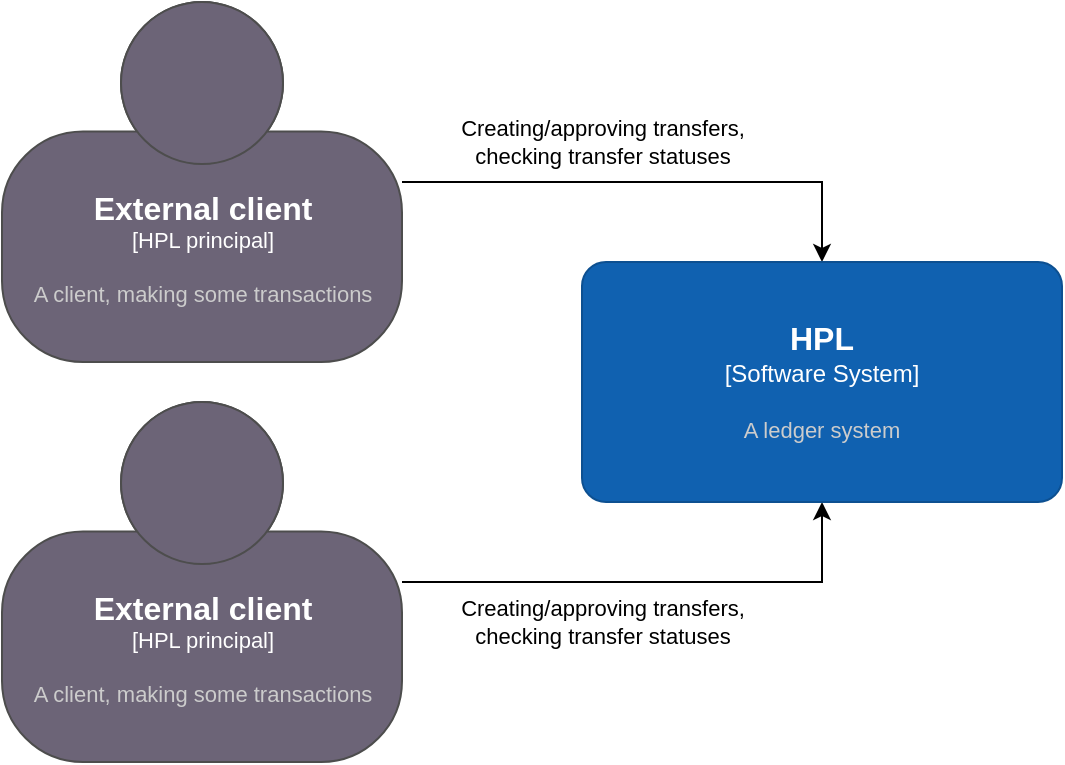 <mxfile version="20.2.4" type="google"><diagram id="mv9ZqoTQhS7iZkoXP9Yh" name="Сторінка-1"><mxGraphModel grid="1" page="1" gridSize="10" guides="1" tooltips="1" connect="1" arrows="1" fold="1" pageScale="1" pageWidth="827" pageHeight="1169" math="0" shadow="0"><root><mxCell id="0"/><mxCell id="1" parent="0"/><mxCell id="xyosBcWSHjNgMmBPcRbY-4" value="Creating/approving transfers,&lt;br&gt;checking transfer statuses" style="edgeStyle=orthogonalEdgeStyle;rounded=0;orthogonalLoop=1;jettySize=auto;html=1;entryX=0.5;entryY=0;entryDx=0;entryDy=0;entryPerimeter=0;" edge="1" parent="1" source="xyosBcWSHjNgMmBPcRbY-1" target="xyosBcWSHjNgMmBPcRbY-3"><mxGeometry x="-0.2" y="20" relative="1" as="geometry"><mxPoint as="offset"/></mxGeometry></mxCell><object placeholders="1" c4Name="External client" c4Type="HPL principal" c4Description="A client, making some transactions" label="&lt;font style=&quot;font-size: 16px&quot;&gt;&lt;b&gt;%c4Name%&lt;/b&gt;&lt;/font&gt;&lt;div&gt;[%c4Type%]&lt;/div&gt;&lt;br&gt;&lt;div&gt;&lt;font style=&quot;font-size: 11px&quot;&gt;&lt;font color=&quot;#cccccc&quot;&gt;%c4Description%&lt;/font&gt;&lt;/div&gt;" id="xyosBcWSHjNgMmBPcRbY-1"><mxCell style="html=1;fontSize=11;dashed=0;whitespace=wrap;fillColor=#6C6477;strokeColor=#4D4D4D;fontColor=#ffffff;shape=mxgraph.c4.person2;align=center;metaEdit=1;points=[[0.5,0,0],[1,0.5,0],[1,0.75,0],[0.75,1,0],[0.5,1,0],[0.25,1,0],[0,0.75,0],[0,0.5,0]];resizable=0;" vertex="1" parent="1"><mxGeometry x="20" y="20" width="200" height="180" as="geometry"/></mxCell></object><mxCell id="xyosBcWSHjNgMmBPcRbY-5" value="Creating/approving transfers,&lt;br&gt;checking transfer statuses" style="edgeStyle=orthogonalEdgeStyle;rounded=0;orthogonalLoop=1;jettySize=auto;html=1;entryX=0.5;entryY=1;entryDx=0;entryDy=0;entryPerimeter=0;" edge="1" parent="1" source="xyosBcWSHjNgMmBPcRbY-2" target="xyosBcWSHjNgMmBPcRbY-3"><mxGeometry x="-0.2" y="-20" relative="1" as="geometry"><mxPoint as="offset"/></mxGeometry></mxCell><object placeholders="1" c4Name="External client" c4Type="HPL principal" c4Description="A client, making some transactions" label="&lt;font style=&quot;font-size: 16px&quot;&gt;&lt;b&gt;%c4Name%&lt;/b&gt;&lt;/font&gt;&lt;div&gt;[%c4Type%]&lt;/div&gt;&lt;br&gt;&lt;div&gt;&lt;font style=&quot;font-size: 11px&quot;&gt;&lt;font color=&quot;#cccccc&quot;&gt;%c4Description%&lt;/font&gt;&lt;/div&gt;" id="xyosBcWSHjNgMmBPcRbY-2"><mxCell style="html=1;fontSize=11;dashed=0;whitespace=wrap;fillColor=#6C6477;strokeColor=#4D4D4D;fontColor=#ffffff;shape=mxgraph.c4.person2;align=center;metaEdit=1;points=[[0.5,0,0],[1,0.5,0],[1,0.75,0],[0.75,1,0],[0.5,1,0],[0.25,1,0],[0,0.75,0],[0,0.5,0]];resizable=0;" vertex="1" parent="1"><mxGeometry x="20" y="220" width="200" height="180" as="geometry"/></mxCell></object><object placeholders="1" c4Name="HPL" c4Type="Software System" c4Description="A ledger system" label="&lt;font style=&quot;font-size: 16px&quot;&gt;&lt;b&gt;%c4Name%&lt;/b&gt;&lt;/font&gt;&lt;div&gt;[%c4Type%]&lt;/div&gt;&lt;br&gt;&lt;div&gt;&lt;font style=&quot;font-size: 11px&quot;&gt;&lt;font color=&quot;#cccccc&quot;&gt;%c4Description%&lt;/font&gt;&lt;/div&gt;" id="xyosBcWSHjNgMmBPcRbY-3"><mxCell style="rounded=1;whiteSpace=wrap;html=1;labelBackgroundColor=none;fillColor=#1061B0;fontColor=#ffffff;align=center;arcSize=10;strokeColor=#0D5091;metaEdit=1;resizable=0;points=[[0.25,0,0],[0.5,0,0],[0.75,0,0],[1,0.25,0],[1,0.5,0],[1,0.75,0],[0.75,1,0],[0.5,1,0],[0.25,1,0],[0,0.75,0],[0,0.5,0],[0,0.25,0]];" vertex="1" parent="1"><mxGeometry x="310" y="150" width="240" height="120" as="geometry"/></mxCell></object></root></mxGraphModel></diagram></mxfile>